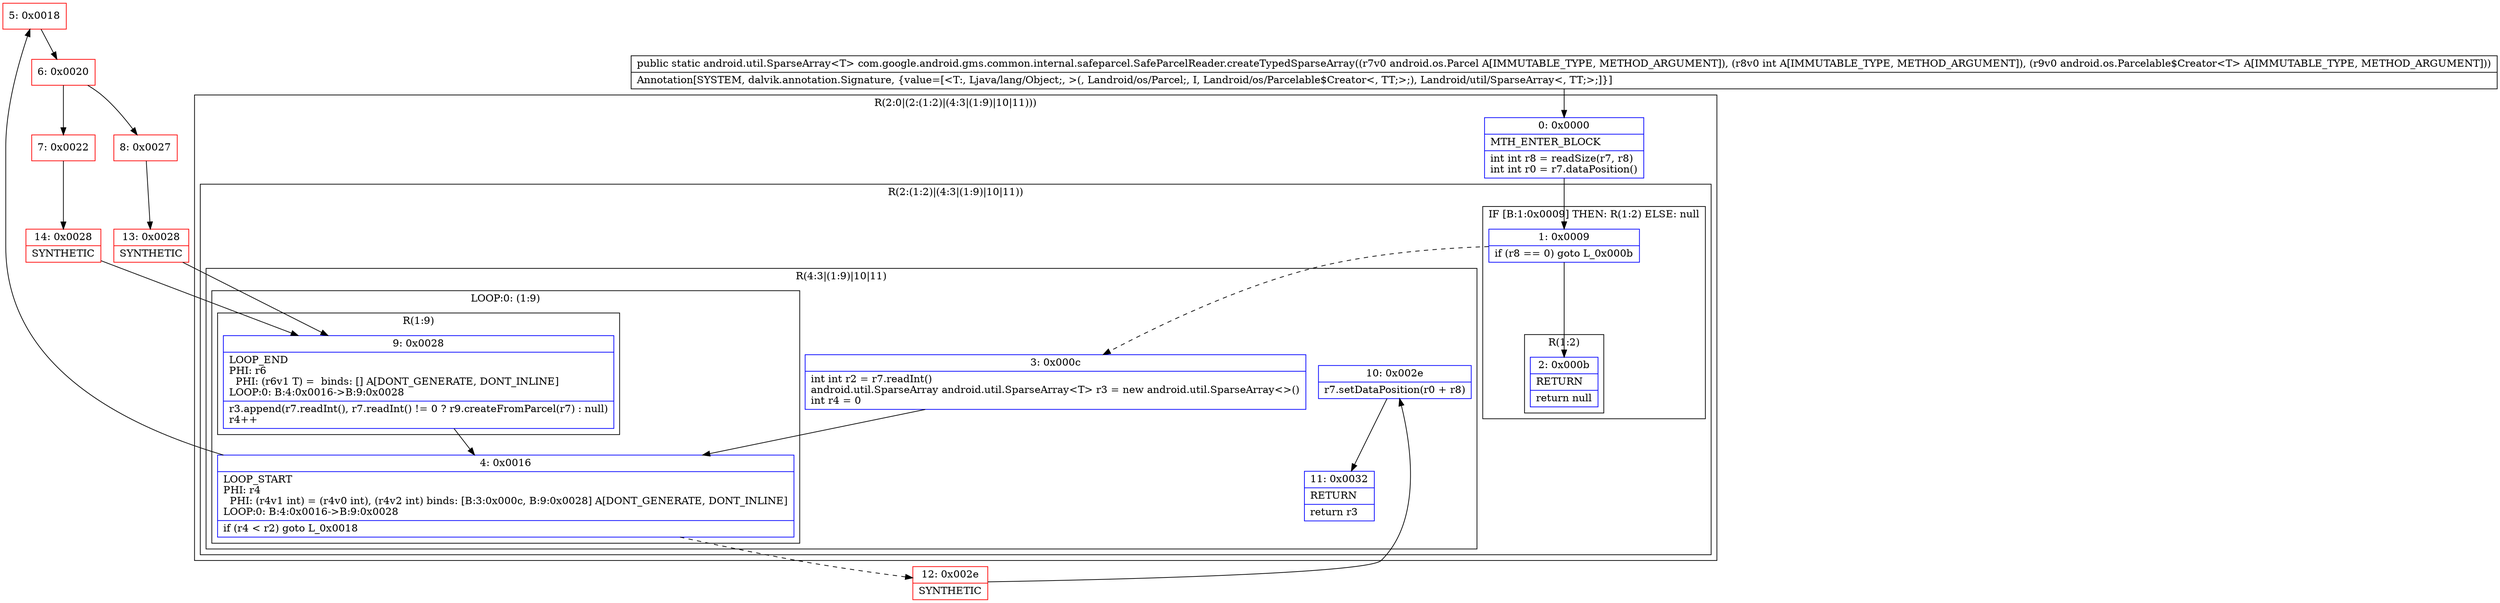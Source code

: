 digraph "CFG forcom.google.android.gms.common.internal.safeparcel.SafeParcelReader.createTypedSparseArray(Landroid\/os\/Parcel;ILandroid\/os\/Parcelable$Creator;)Landroid\/util\/SparseArray;" {
subgraph cluster_Region_214934110 {
label = "R(2:0|(2:(1:2)|(4:3|(1:9)|10|11)))";
node [shape=record,color=blue];
Node_0 [shape=record,label="{0\:\ 0x0000|MTH_ENTER_BLOCK\l|int int r8 = readSize(r7, r8)\lint int r0 = r7.dataPosition()\l}"];
subgraph cluster_Region_1035619515 {
label = "R(2:(1:2)|(4:3|(1:9)|10|11))";
node [shape=record,color=blue];
subgraph cluster_IfRegion_1524198024 {
label = "IF [B:1:0x0009] THEN: R(1:2) ELSE: null";
node [shape=record,color=blue];
Node_1 [shape=record,label="{1\:\ 0x0009|if (r8 == 0) goto L_0x000b\l}"];
subgraph cluster_Region_1392605831 {
label = "R(1:2)";
node [shape=record,color=blue];
Node_2 [shape=record,label="{2\:\ 0x000b|RETURN\l|return null\l}"];
}
}
subgraph cluster_Region_1874282715 {
label = "R(4:3|(1:9)|10|11)";
node [shape=record,color=blue];
Node_3 [shape=record,label="{3\:\ 0x000c|int int r2 = r7.readInt()\landroid.util.SparseArray android.util.SparseArray\<T\> r3 = new android.util.SparseArray\<\>()\lint r4 = 0\l}"];
subgraph cluster_LoopRegion_2067044977 {
label = "LOOP:0: (1:9)";
node [shape=record,color=blue];
Node_4 [shape=record,label="{4\:\ 0x0016|LOOP_START\lPHI: r4 \l  PHI: (r4v1 int) = (r4v0 int), (r4v2 int) binds: [B:3:0x000c, B:9:0x0028] A[DONT_GENERATE, DONT_INLINE]\lLOOP:0: B:4:0x0016\-\>B:9:0x0028\l|if (r4 \< r2) goto L_0x0018\l}"];
subgraph cluster_Region_169347611 {
label = "R(1:9)";
node [shape=record,color=blue];
Node_9 [shape=record,label="{9\:\ 0x0028|LOOP_END\lPHI: r6 \l  PHI: (r6v1 T) =  binds: [] A[DONT_GENERATE, DONT_INLINE]\lLOOP:0: B:4:0x0016\-\>B:9:0x0028\l|r3.append(r7.readInt(), r7.readInt() != 0 ? r9.createFromParcel(r7) : null)\lr4++\l}"];
}
}
Node_10 [shape=record,label="{10\:\ 0x002e|r7.setDataPosition(r0 + r8)\l}"];
Node_11 [shape=record,label="{11\:\ 0x0032|RETURN\l|return r3\l}"];
}
}
}
Node_5 [shape=record,color=red,label="{5\:\ 0x0018}"];
Node_6 [shape=record,color=red,label="{6\:\ 0x0020}"];
Node_7 [shape=record,color=red,label="{7\:\ 0x0022}"];
Node_8 [shape=record,color=red,label="{8\:\ 0x0027}"];
Node_12 [shape=record,color=red,label="{12\:\ 0x002e|SYNTHETIC\l}"];
Node_13 [shape=record,color=red,label="{13\:\ 0x0028|SYNTHETIC\l}"];
Node_14 [shape=record,color=red,label="{14\:\ 0x0028|SYNTHETIC\l}"];
MethodNode[shape=record,label="{public static android.util.SparseArray\<T\> com.google.android.gms.common.internal.safeparcel.SafeParcelReader.createTypedSparseArray((r7v0 android.os.Parcel A[IMMUTABLE_TYPE, METHOD_ARGUMENT]), (r8v0 int A[IMMUTABLE_TYPE, METHOD_ARGUMENT]), (r9v0 android.os.Parcelable$Creator\<T\> A[IMMUTABLE_TYPE, METHOD_ARGUMENT]))  | Annotation[SYSTEM, dalvik.annotation.Signature, \{value=[\<T:, Ljava\/lang\/Object;, \>(, Landroid\/os\/Parcel;, I, Landroid\/os\/Parcelable$Creator\<, TT;\>;), Landroid\/util\/SparseArray\<, TT;\>;]\}]\l}"];
MethodNode -> Node_0;
Node_0 -> Node_1;
Node_1 -> Node_2;
Node_1 -> Node_3[style=dashed];
Node_3 -> Node_4;
Node_4 -> Node_5;
Node_4 -> Node_12[style=dashed];
Node_9 -> Node_4;
Node_10 -> Node_11;
Node_5 -> Node_6;
Node_6 -> Node_7;
Node_6 -> Node_8;
Node_7 -> Node_14;
Node_8 -> Node_13;
Node_12 -> Node_10;
Node_13 -> Node_9;
Node_14 -> Node_9;
}

